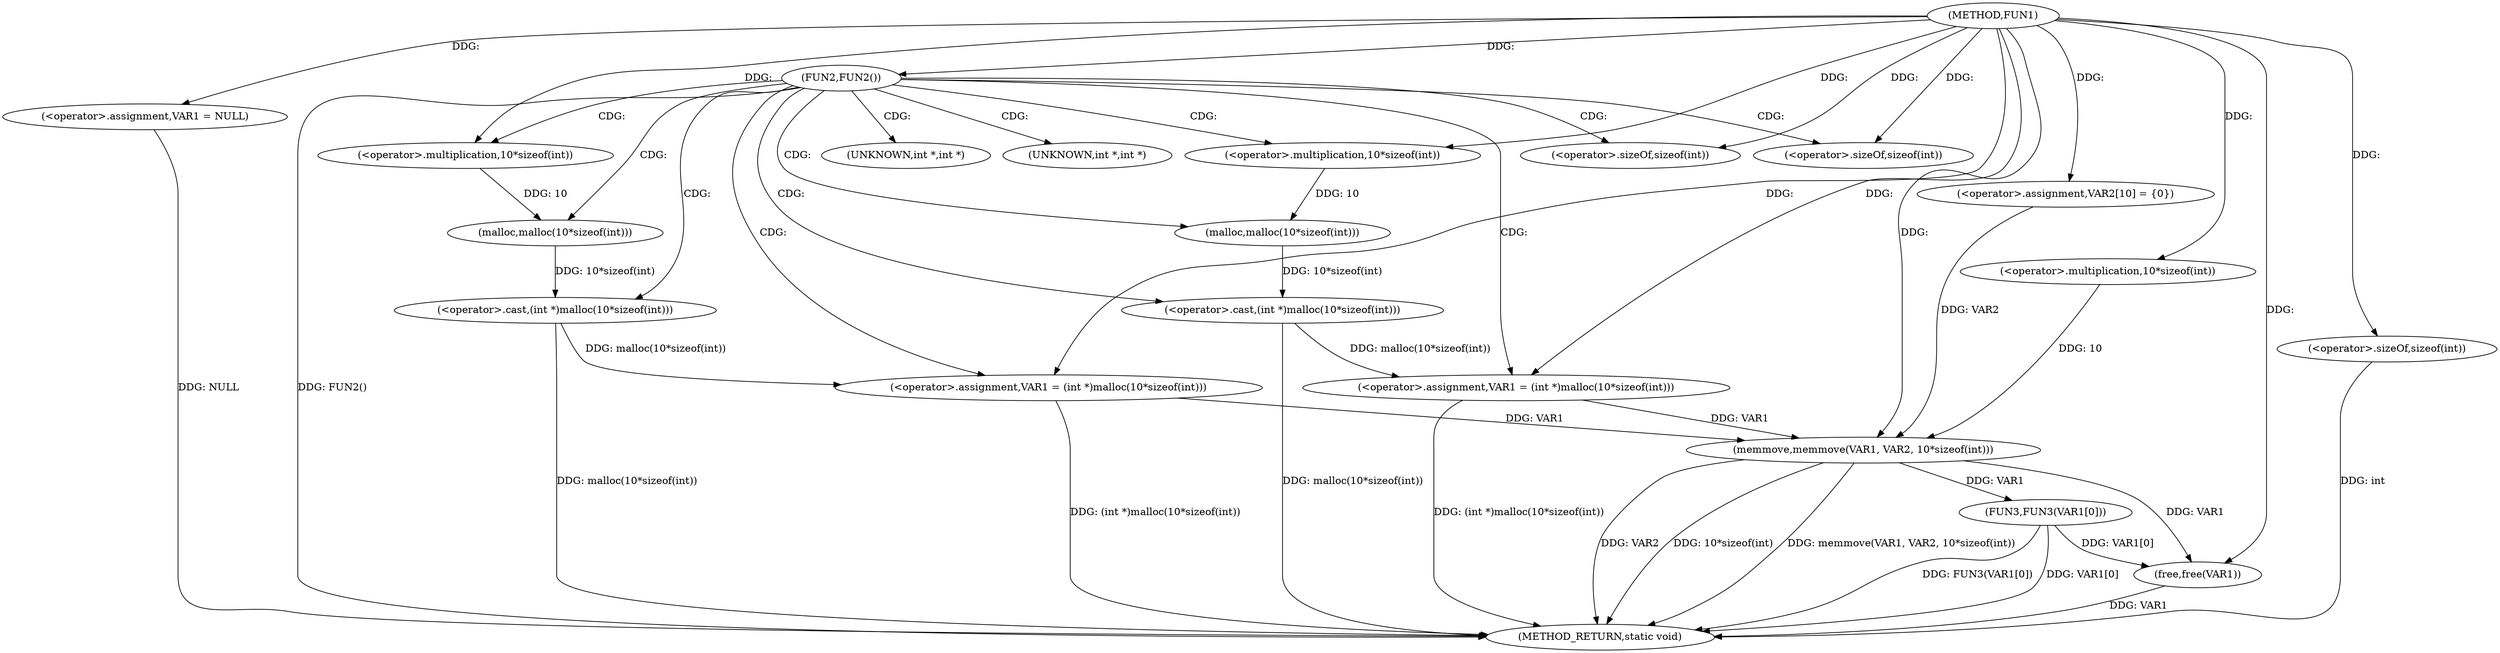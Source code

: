 digraph FUN1 {  
"1000100" [label = "(METHOD,FUN1)" ]
"1000146" [label = "(METHOD_RETURN,static void)" ]
"1000103" [label = "(<operator>.assignment,VAR1 = NULL)" ]
"1000107" [label = "(FUN2,FUN2())" ]
"1000109" [label = "(<operator>.assignment,VAR1 = (int *)malloc(10*sizeof(int)))" ]
"1000111" [label = "(<operator>.cast,(int *)malloc(10*sizeof(int)))" ]
"1000113" [label = "(malloc,malloc(10*sizeof(int)))" ]
"1000114" [label = "(<operator>.multiplication,10*sizeof(int))" ]
"1000116" [label = "(<operator>.sizeOf,sizeof(int))" ]
"1000120" [label = "(<operator>.assignment,VAR1 = (int *)malloc(10*sizeof(int)))" ]
"1000122" [label = "(<operator>.cast,(int *)malloc(10*sizeof(int)))" ]
"1000124" [label = "(malloc,malloc(10*sizeof(int)))" ]
"1000125" [label = "(<operator>.multiplication,10*sizeof(int))" ]
"1000127" [label = "(<operator>.sizeOf,sizeof(int))" ]
"1000131" [label = "(<operator>.assignment,VAR2[10] = {0})" ]
"1000133" [label = "(memmove,memmove(VAR1, VAR2, 10*sizeof(int)))" ]
"1000136" [label = "(<operator>.multiplication,10*sizeof(int))" ]
"1000138" [label = "(<operator>.sizeOf,sizeof(int))" ]
"1000140" [label = "(FUN3,FUN3(VAR1[0]))" ]
"1000144" [label = "(free,free(VAR1))" ]
"1000112" [label = "(UNKNOWN,int *,int *)" ]
"1000123" [label = "(UNKNOWN,int *,int *)" ]
  "1000107" -> "1000146"  [ label = "DDG: FUN2()"] 
  "1000103" -> "1000146"  [ label = "DDG: NULL"] 
  "1000140" -> "1000146"  [ label = "DDG: FUN3(VAR1[0])"] 
  "1000133" -> "1000146"  [ label = "DDG: memmove(VAR1, VAR2, 10*sizeof(int))"] 
  "1000109" -> "1000146"  [ label = "DDG: (int *)malloc(10*sizeof(int))"] 
  "1000140" -> "1000146"  [ label = "DDG: VAR1[0]"] 
  "1000138" -> "1000146"  [ label = "DDG: int"] 
  "1000133" -> "1000146"  [ label = "DDG: VAR2"] 
  "1000111" -> "1000146"  [ label = "DDG: malloc(10*sizeof(int))"] 
  "1000133" -> "1000146"  [ label = "DDG: 10*sizeof(int)"] 
  "1000120" -> "1000146"  [ label = "DDG: (int *)malloc(10*sizeof(int))"] 
  "1000144" -> "1000146"  [ label = "DDG: VAR1"] 
  "1000122" -> "1000146"  [ label = "DDG: malloc(10*sizeof(int))"] 
  "1000100" -> "1000103"  [ label = "DDG: "] 
  "1000100" -> "1000107"  [ label = "DDG: "] 
  "1000111" -> "1000109"  [ label = "DDG: malloc(10*sizeof(int))"] 
  "1000100" -> "1000109"  [ label = "DDG: "] 
  "1000113" -> "1000111"  [ label = "DDG: 10*sizeof(int)"] 
  "1000114" -> "1000113"  [ label = "DDG: 10"] 
  "1000100" -> "1000114"  [ label = "DDG: "] 
  "1000100" -> "1000116"  [ label = "DDG: "] 
  "1000122" -> "1000120"  [ label = "DDG: malloc(10*sizeof(int))"] 
  "1000100" -> "1000120"  [ label = "DDG: "] 
  "1000124" -> "1000122"  [ label = "DDG: 10*sizeof(int)"] 
  "1000125" -> "1000124"  [ label = "DDG: 10"] 
  "1000100" -> "1000125"  [ label = "DDG: "] 
  "1000100" -> "1000127"  [ label = "DDG: "] 
  "1000100" -> "1000131"  [ label = "DDG: "] 
  "1000120" -> "1000133"  [ label = "DDG: VAR1"] 
  "1000109" -> "1000133"  [ label = "DDG: VAR1"] 
  "1000100" -> "1000133"  [ label = "DDG: "] 
  "1000131" -> "1000133"  [ label = "DDG: VAR2"] 
  "1000136" -> "1000133"  [ label = "DDG: 10"] 
  "1000100" -> "1000136"  [ label = "DDG: "] 
  "1000100" -> "1000138"  [ label = "DDG: "] 
  "1000133" -> "1000140"  [ label = "DDG: VAR1"] 
  "1000140" -> "1000144"  [ label = "DDG: VAR1[0]"] 
  "1000133" -> "1000144"  [ label = "DDG: VAR1"] 
  "1000100" -> "1000144"  [ label = "DDG: "] 
  "1000107" -> "1000109"  [ label = "CDG: "] 
  "1000107" -> "1000112"  [ label = "CDG: "] 
  "1000107" -> "1000123"  [ label = "CDG: "] 
  "1000107" -> "1000124"  [ label = "CDG: "] 
  "1000107" -> "1000125"  [ label = "CDG: "] 
  "1000107" -> "1000116"  [ label = "CDG: "] 
  "1000107" -> "1000114"  [ label = "CDG: "] 
  "1000107" -> "1000120"  [ label = "CDG: "] 
  "1000107" -> "1000113"  [ label = "CDG: "] 
  "1000107" -> "1000127"  [ label = "CDG: "] 
  "1000107" -> "1000111"  [ label = "CDG: "] 
  "1000107" -> "1000122"  [ label = "CDG: "] 
}
